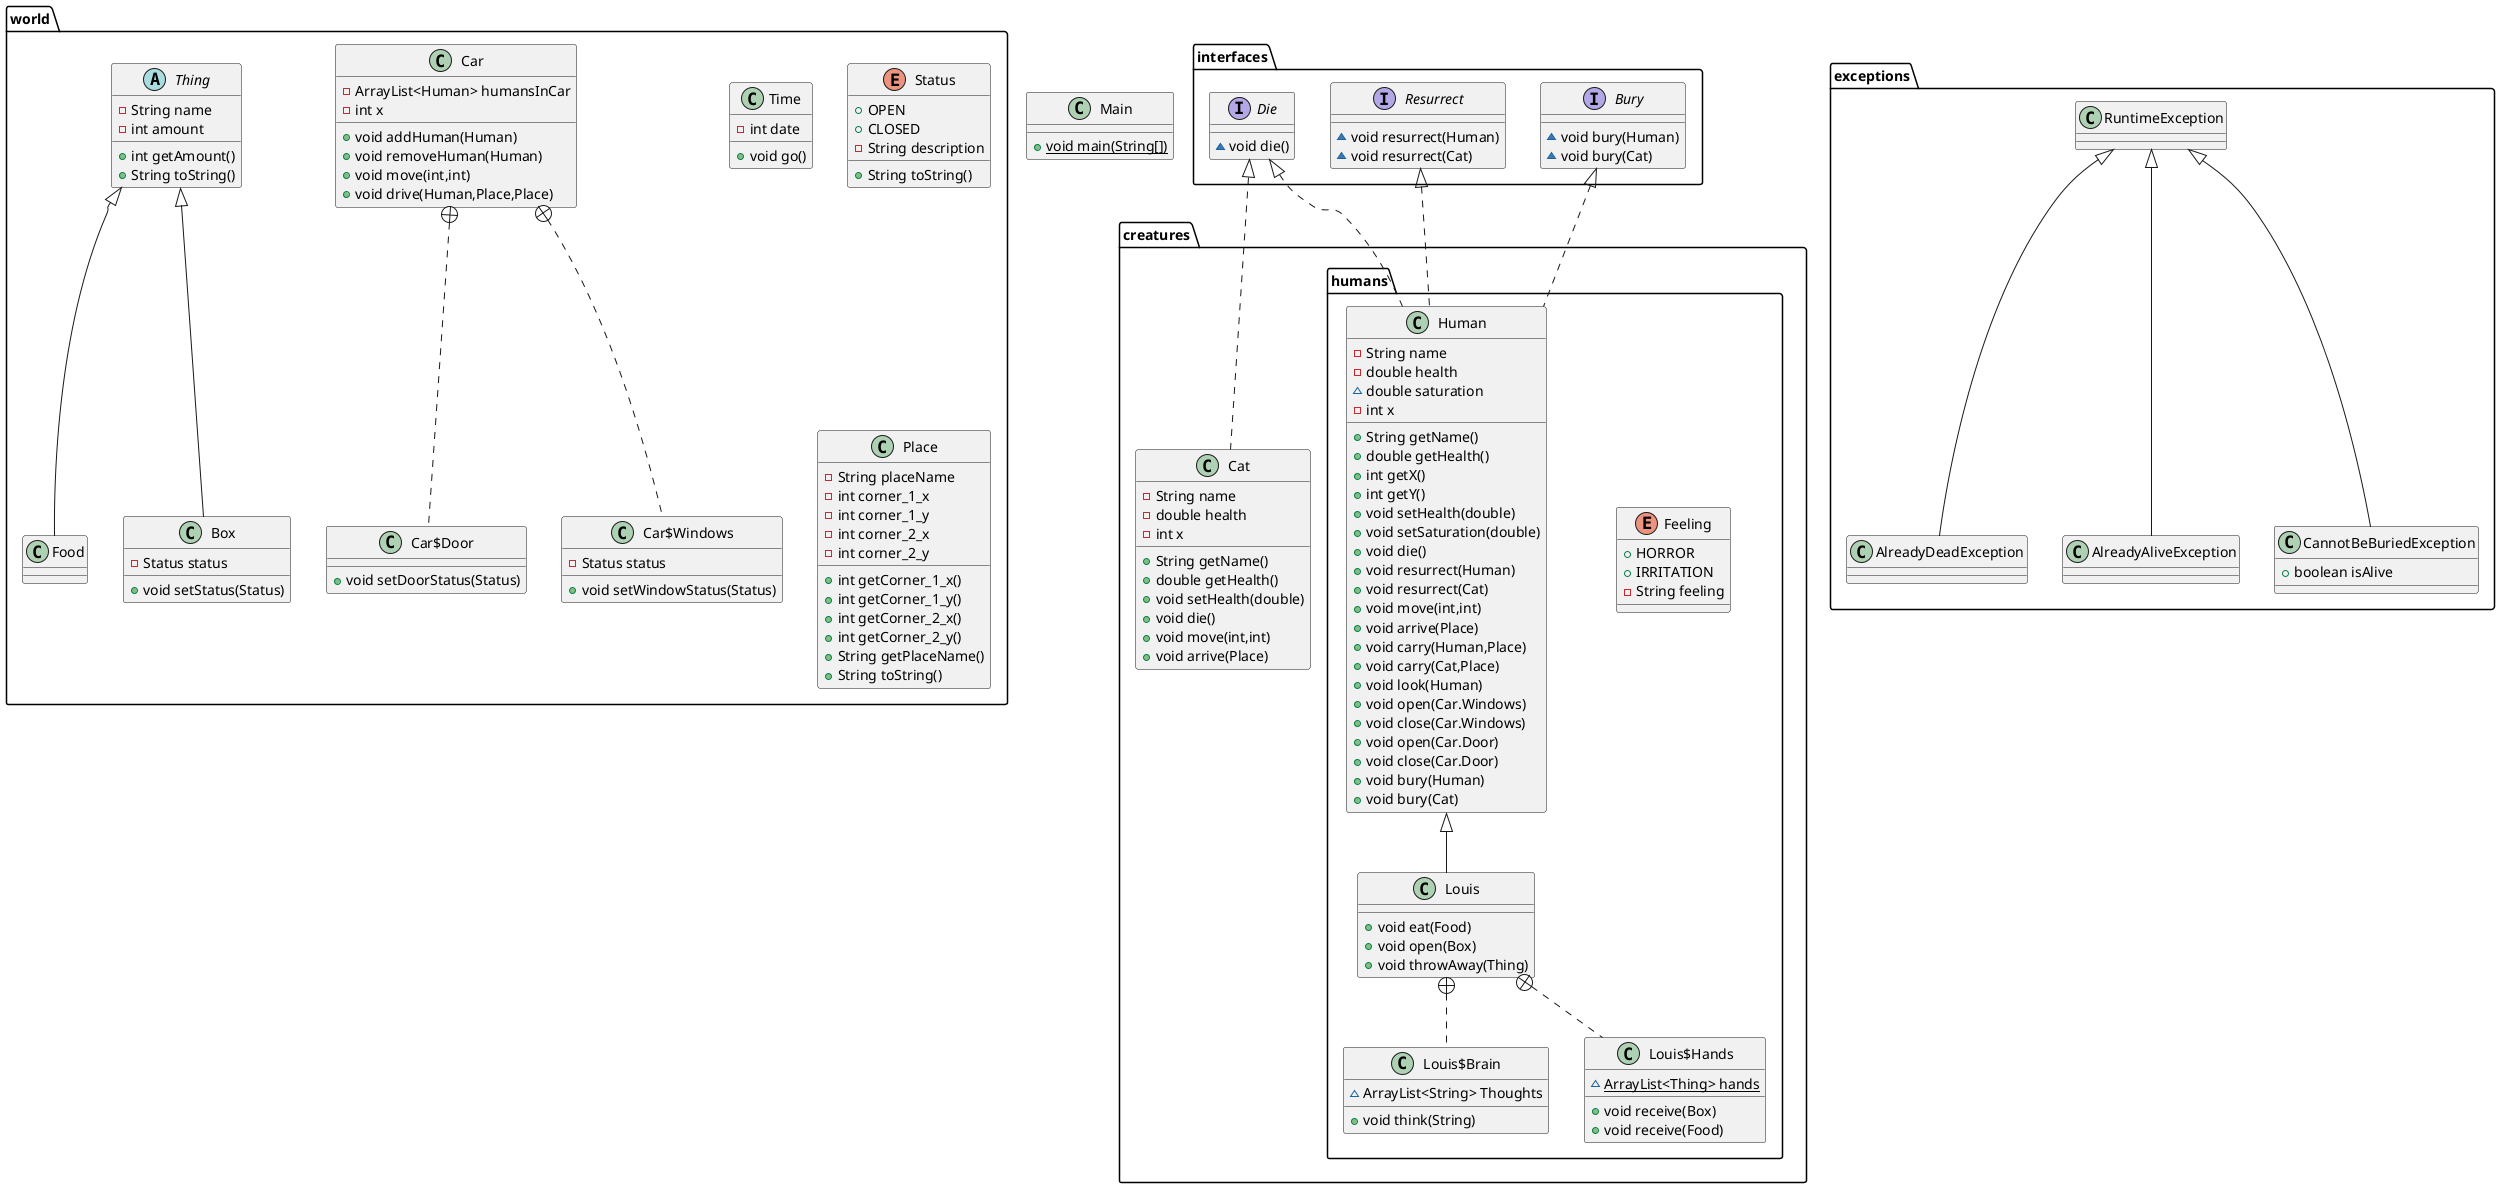 @startuml
class world.Time {
- int date
+ void go()
}
class world.Car {
- ArrayList<Human> humansInCar
- int x
+ void addHuman(Human)
+ void removeHuman(Human)
+ void move(int,int)
+ void drive(Human,Place,Place)
}
class world.Car$Door {
+ void setDoorStatus(Status)
}
class world.Car$Windows {
- Status status
+ void setWindowStatus(Status)
}
class creatures.humans.Louis {
+ void eat(Food)
+ void open(Box)
+ void throwAway(Thing)
}
class creatures.humans.Louis$Brain {
~ ArrayList<String> Thoughts
+ void think(String)
}
class creatures.humans.Louis$Hands {
~ {static} ArrayList<Thing> hands
+ void receive(Box)
+ void receive(Food)
}
class Main {
+ {static} void main(String[])
}
interface interfaces.Resurrect {
~ void resurrect(Human)
~ void resurrect(Cat)
}
class creatures.Cat {
- String name
- double health
- int x
+ String getName()
+ double getHealth()
+ void setHealth(double)
+ void die()
+ void move(int,int)
+ void arrive(Place)
}
enum creatures.humans.Feeling {
+  HORROR
+  IRRITATION
- String feeling
}
abstract class world.Thing {
- String name
- int amount
+ int getAmount()
+ String toString()
}
class exceptions.AlreadyDeadException {
}
class creatures.humans.Human {
- String name
- double health
~ double saturation
- int x
+ String getName()
+ double getHealth()
+ int getX()
+ int getY()
+ void setHealth(double)
+ void setSaturation(double)
+ void die()
+ void resurrect(Human)
+ void resurrect(Cat)
+ void move(int,int)
+ void arrive(Place)
+ void carry(Human,Place)
+ void carry(Cat,Place)
+ void look(Human)
+ void open(Car.Windows)
+ void close(Car.Windows)
+ void open(Car.Door)
+ void close(Car.Door)
+ void bury(Human)
+ void bury(Cat)
}
class world.Food {
}
interface interfaces.Die {
~ void die()
}
enum world.Status {
+  OPEN
+  CLOSED
- String description
+ String toString()
}
class exceptions.AlreadyAliveException {
}
class exceptions.CannotBeBuriedException {
+ boolean isAlive
}
class world.Place {
- String placeName
- int corner_1_x
- int corner_1_y
- int corner_2_x
- int corner_2_y
+ int getCorner_1_x()
+ int getCorner_1_y()
+ int getCorner_2_x()
+ int getCorner_2_y()
+ String getPlaceName()
+ String toString()
}
interface interfaces.Bury {
~ void bury(Human)
~ void bury(Cat)
}
class world.Box {
- Status status
+ void setStatus(Status)
}


world.Car +.. world.Car$Door
world.Car +.. world.Car$Windows
creatures.humans.Human <|-- creatures.humans.Louis
creatures.humans.Louis +.. creatures.humans.Louis$Brain
creatures.humans.Louis +.. creatures.humans.Louis$Hands
interfaces.Die <|.. creatures.Cat
exceptions.RuntimeException <|-- exceptions.AlreadyDeadException
interfaces.Die <|.. creatures.humans.Human
interfaces.Resurrect <|.. creatures.humans.Human
interfaces.Bury <|.. creatures.humans.Human
world.Thing <|-- world.Food
exceptions.RuntimeException <|-- exceptions.AlreadyAliveException
exceptions.RuntimeException <|-- exceptions.CannotBeBuriedException
world.Thing <|-- world.Box
@enduml